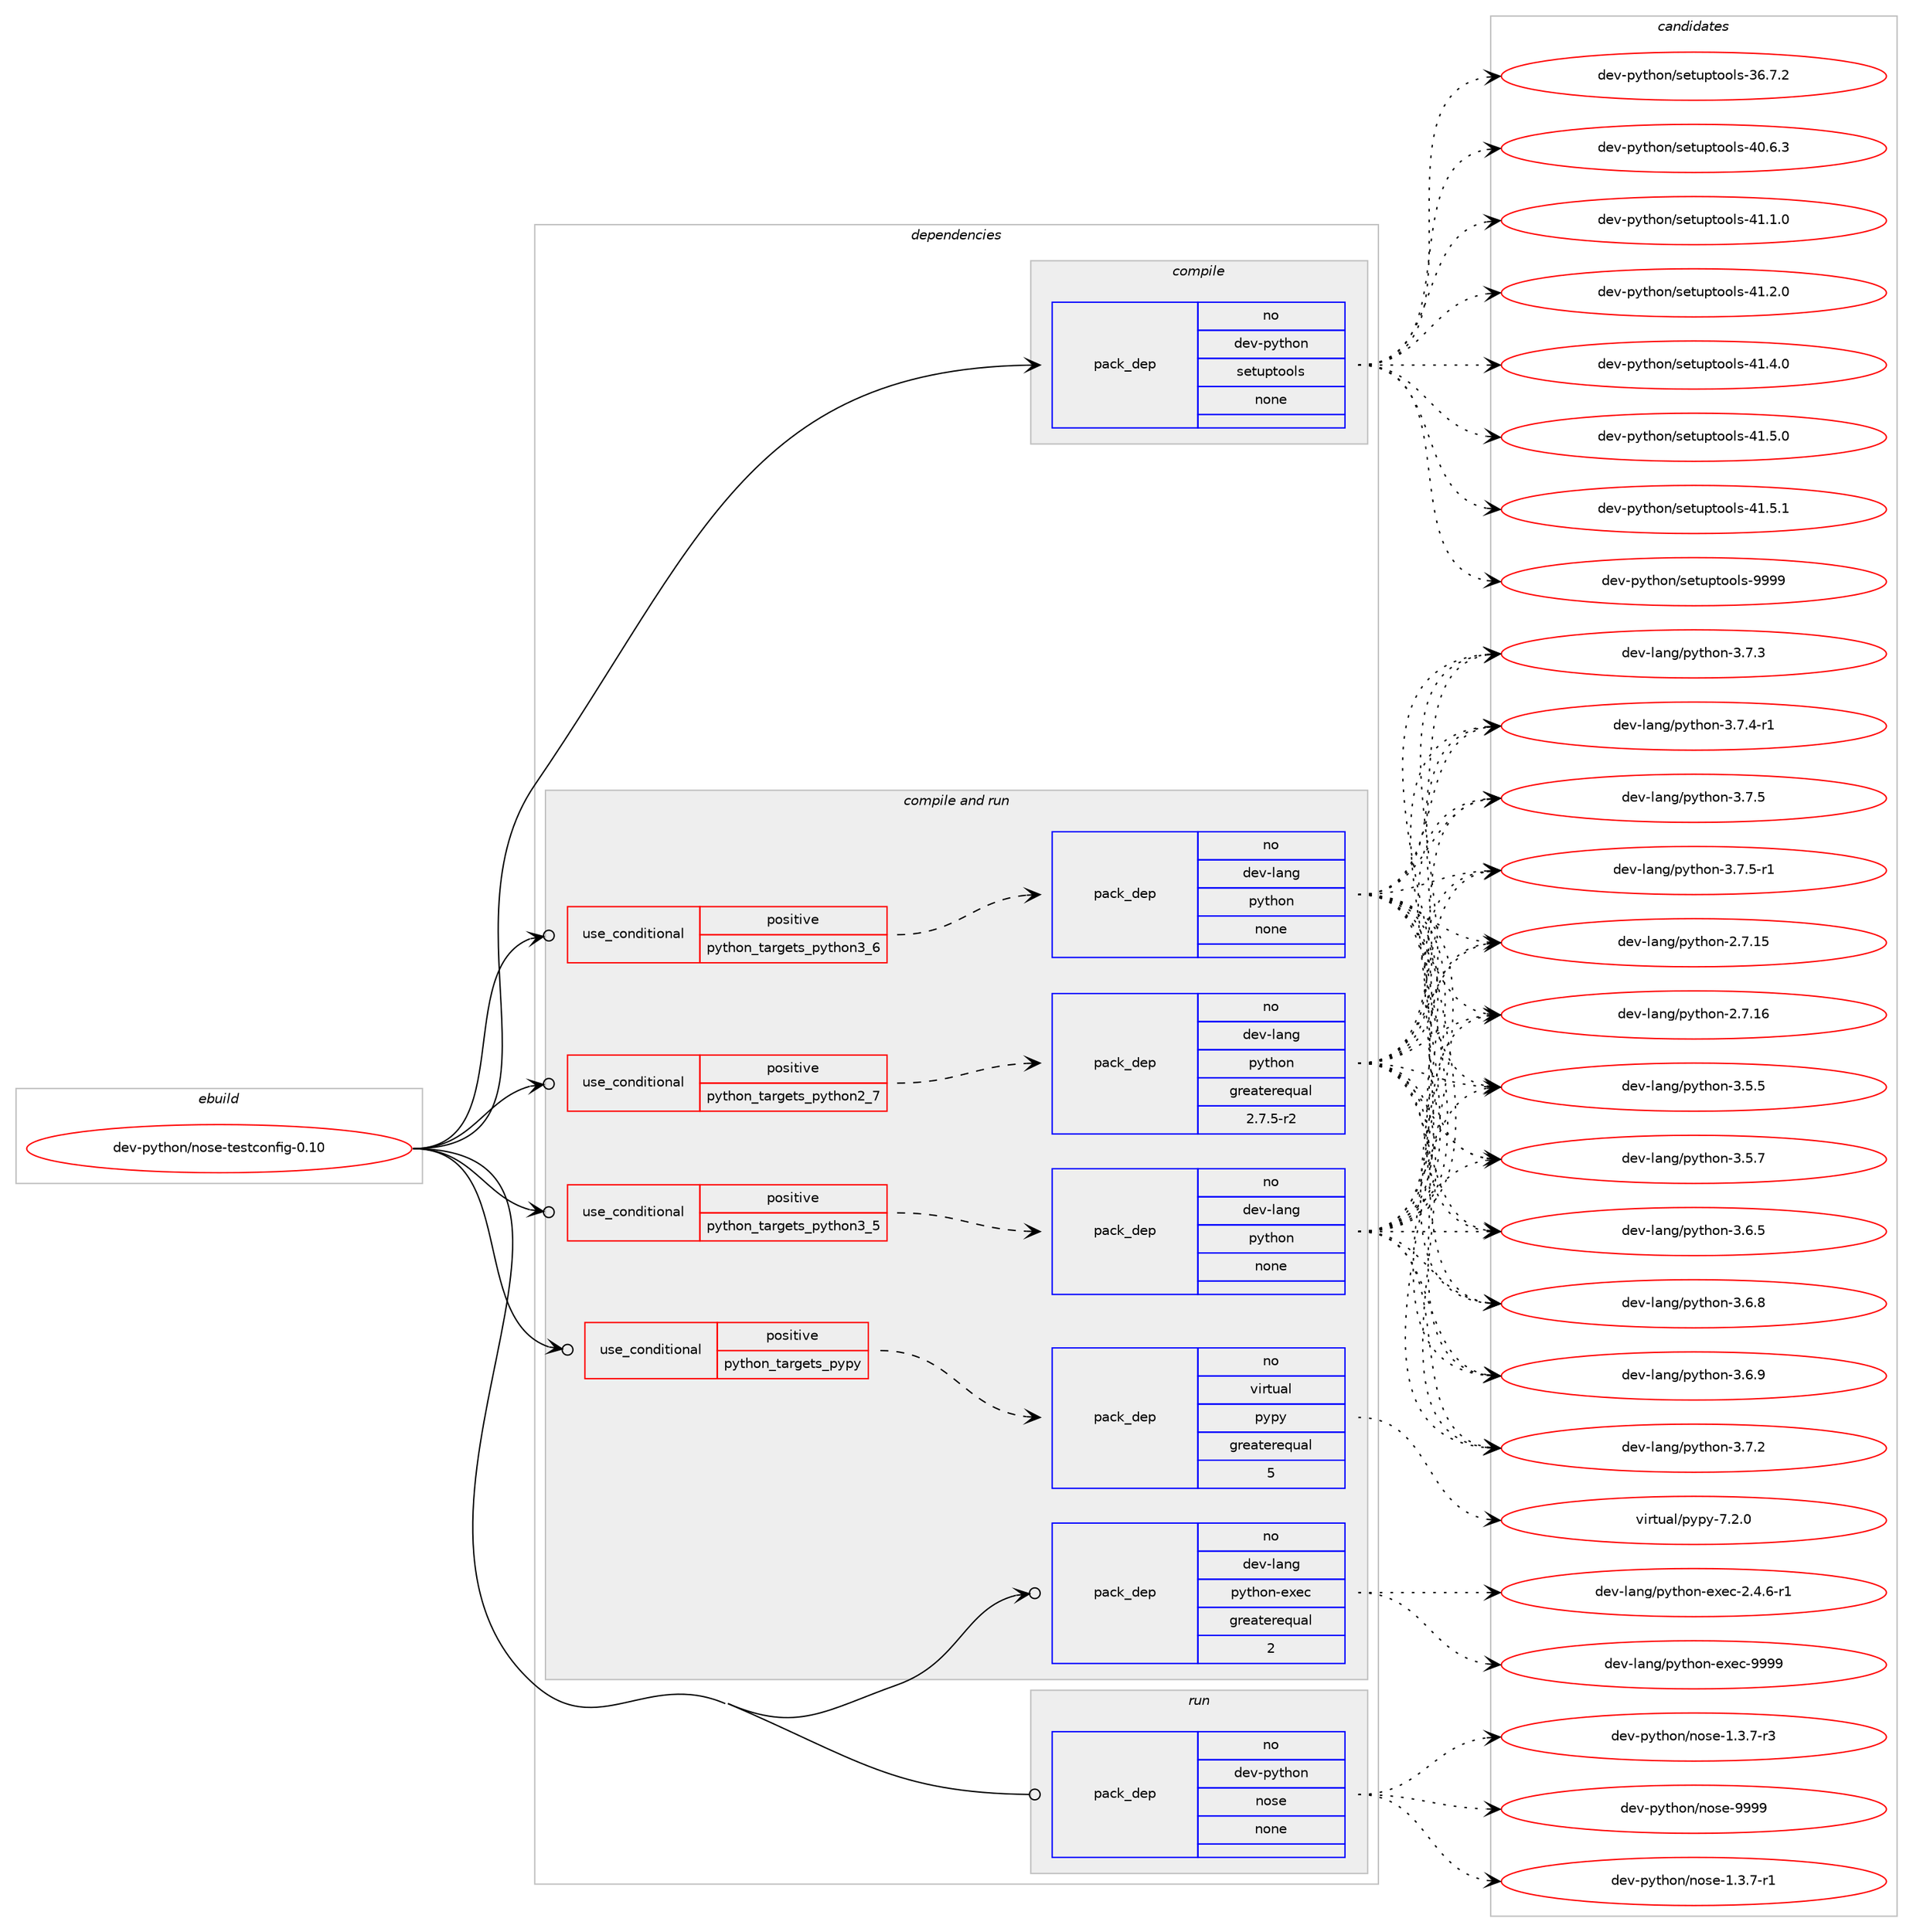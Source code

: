 digraph prolog {

# *************
# Graph options
# *************

newrank=true;
concentrate=true;
compound=true;
graph [rankdir=LR,fontname=Helvetica,fontsize=10,ranksep=1.5];#, ranksep=2.5, nodesep=0.2];
edge  [arrowhead=vee];
node  [fontname=Helvetica,fontsize=10];

# **********
# The ebuild
# **********

subgraph cluster_leftcol {
color=gray;
rank=same;
label=<<i>ebuild</i>>;
id [label="dev-python/nose-testconfig-0.10", color=red, width=4, href="../dev-python/nose-testconfig-0.10.svg"];
}

# ****************
# The dependencies
# ****************

subgraph cluster_midcol {
color=gray;
label=<<i>dependencies</i>>;
subgraph cluster_compile {
fillcolor="#eeeeee";
style=filled;
label=<<i>compile</i>>;
subgraph pack461854 {
dependency616900 [label=<<TABLE BORDER="0" CELLBORDER="1" CELLSPACING="0" CELLPADDING="4" WIDTH="220"><TR><TD ROWSPAN="6" CELLPADDING="30">pack_dep</TD></TR><TR><TD WIDTH="110">no</TD></TR><TR><TD>dev-python</TD></TR><TR><TD>setuptools</TD></TR><TR><TD>none</TD></TR><TR><TD></TD></TR></TABLE>>, shape=none, color=blue];
}
id:e -> dependency616900:w [weight=20,style="solid",arrowhead="vee"];
}
subgraph cluster_compileandrun {
fillcolor="#eeeeee";
style=filled;
label=<<i>compile and run</i>>;
subgraph cond143238 {
dependency616901 [label=<<TABLE BORDER="0" CELLBORDER="1" CELLSPACING="0" CELLPADDING="4"><TR><TD ROWSPAN="3" CELLPADDING="10">use_conditional</TD></TR><TR><TD>positive</TD></TR><TR><TD>python_targets_pypy</TD></TR></TABLE>>, shape=none, color=red];
subgraph pack461855 {
dependency616902 [label=<<TABLE BORDER="0" CELLBORDER="1" CELLSPACING="0" CELLPADDING="4" WIDTH="220"><TR><TD ROWSPAN="6" CELLPADDING="30">pack_dep</TD></TR><TR><TD WIDTH="110">no</TD></TR><TR><TD>virtual</TD></TR><TR><TD>pypy</TD></TR><TR><TD>greaterequal</TD></TR><TR><TD>5</TD></TR></TABLE>>, shape=none, color=blue];
}
dependency616901:e -> dependency616902:w [weight=20,style="dashed",arrowhead="vee"];
}
id:e -> dependency616901:w [weight=20,style="solid",arrowhead="odotvee"];
subgraph cond143239 {
dependency616903 [label=<<TABLE BORDER="0" CELLBORDER="1" CELLSPACING="0" CELLPADDING="4"><TR><TD ROWSPAN="3" CELLPADDING="10">use_conditional</TD></TR><TR><TD>positive</TD></TR><TR><TD>python_targets_python2_7</TD></TR></TABLE>>, shape=none, color=red];
subgraph pack461856 {
dependency616904 [label=<<TABLE BORDER="0" CELLBORDER="1" CELLSPACING="0" CELLPADDING="4" WIDTH="220"><TR><TD ROWSPAN="6" CELLPADDING="30">pack_dep</TD></TR><TR><TD WIDTH="110">no</TD></TR><TR><TD>dev-lang</TD></TR><TR><TD>python</TD></TR><TR><TD>greaterequal</TD></TR><TR><TD>2.7.5-r2</TD></TR></TABLE>>, shape=none, color=blue];
}
dependency616903:e -> dependency616904:w [weight=20,style="dashed",arrowhead="vee"];
}
id:e -> dependency616903:w [weight=20,style="solid",arrowhead="odotvee"];
subgraph cond143240 {
dependency616905 [label=<<TABLE BORDER="0" CELLBORDER="1" CELLSPACING="0" CELLPADDING="4"><TR><TD ROWSPAN="3" CELLPADDING="10">use_conditional</TD></TR><TR><TD>positive</TD></TR><TR><TD>python_targets_python3_5</TD></TR></TABLE>>, shape=none, color=red];
subgraph pack461857 {
dependency616906 [label=<<TABLE BORDER="0" CELLBORDER="1" CELLSPACING="0" CELLPADDING="4" WIDTH="220"><TR><TD ROWSPAN="6" CELLPADDING="30">pack_dep</TD></TR><TR><TD WIDTH="110">no</TD></TR><TR><TD>dev-lang</TD></TR><TR><TD>python</TD></TR><TR><TD>none</TD></TR><TR><TD></TD></TR></TABLE>>, shape=none, color=blue];
}
dependency616905:e -> dependency616906:w [weight=20,style="dashed",arrowhead="vee"];
}
id:e -> dependency616905:w [weight=20,style="solid",arrowhead="odotvee"];
subgraph cond143241 {
dependency616907 [label=<<TABLE BORDER="0" CELLBORDER="1" CELLSPACING="0" CELLPADDING="4"><TR><TD ROWSPAN="3" CELLPADDING="10">use_conditional</TD></TR><TR><TD>positive</TD></TR><TR><TD>python_targets_python3_6</TD></TR></TABLE>>, shape=none, color=red];
subgraph pack461858 {
dependency616908 [label=<<TABLE BORDER="0" CELLBORDER="1" CELLSPACING="0" CELLPADDING="4" WIDTH="220"><TR><TD ROWSPAN="6" CELLPADDING="30">pack_dep</TD></TR><TR><TD WIDTH="110">no</TD></TR><TR><TD>dev-lang</TD></TR><TR><TD>python</TD></TR><TR><TD>none</TD></TR><TR><TD></TD></TR></TABLE>>, shape=none, color=blue];
}
dependency616907:e -> dependency616908:w [weight=20,style="dashed",arrowhead="vee"];
}
id:e -> dependency616907:w [weight=20,style="solid",arrowhead="odotvee"];
subgraph pack461859 {
dependency616909 [label=<<TABLE BORDER="0" CELLBORDER="1" CELLSPACING="0" CELLPADDING="4" WIDTH="220"><TR><TD ROWSPAN="6" CELLPADDING="30">pack_dep</TD></TR><TR><TD WIDTH="110">no</TD></TR><TR><TD>dev-lang</TD></TR><TR><TD>python-exec</TD></TR><TR><TD>greaterequal</TD></TR><TR><TD>2</TD></TR></TABLE>>, shape=none, color=blue];
}
id:e -> dependency616909:w [weight=20,style="solid",arrowhead="odotvee"];
}
subgraph cluster_run {
fillcolor="#eeeeee";
style=filled;
label=<<i>run</i>>;
subgraph pack461860 {
dependency616910 [label=<<TABLE BORDER="0" CELLBORDER="1" CELLSPACING="0" CELLPADDING="4" WIDTH="220"><TR><TD ROWSPAN="6" CELLPADDING="30">pack_dep</TD></TR><TR><TD WIDTH="110">no</TD></TR><TR><TD>dev-python</TD></TR><TR><TD>nose</TD></TR><TR><TD>none</TD></TR><TR><TD></TD></TR></TABLE>>, shape=none, color=blue];
}
id:e -> dependency616910:w [weight=20,style="solid",arrowhead="odot"];
}
}

# **************
# The candidates
# **************

subgraph cluster_choices {
rank=same;
color=gray;
label=<<i>candidates</i>>;

subgraph choice461854 {
color=black;
nodesep=1;
choice100101118451121211161041111104711510111611711211611111110811545515446554650 [label="dev-python/setuptools-36.7.2", color=red, width=4,href="../dev-python/setuptools-36.7.2.svg"];
choice100101118451121211161041111104711510111611711211611111110811545524846544651 [label="dev-python/setuptools-40.6.3", color=red, width=4,href="../dev-python/setuptools-40.6.3.svg"];
choice100101118451121211161041111104711510111611711211611111110811545524946494648 [label="dev-python/setuptools-41.1.0", color=red, width=4,href="../dev-python/setuptools-41.1.0.svg"];
choice100101118451121211161041111104711510111611711211611111110811545524946504648 [label="dev-python/setuptools-41.2.0", color=red, width=4,href="../dev-python/setuptools-41.2.0.svg"];
choice100101118451121211161041111104711510111611711211611111110811545524946524648 [label="dev-python/setuptools-41.4.0", color=red, width=4,href="../dev-python/setuptools-41.4.0.svg"];
choice100101118451121211161041111104711510111611711211611111110811545524946534648 [label="dev-python/setuptools-41.5.0", color=red, width=4,href="../dev-python/setuptools-41.5.0.svg"];
choice100101118451121211161041111104711510111611711211611111110811545524946534649 [label="dev-python/setuptools-41.5.1", color=red, width=4,href="../dev-python/setuptools-41.5.1.svg"];
choice10010111845112121116104111110471151011161171121161111111081154557575757 [label="dev-python/setuptools-9999", color=red, width=4,href="../dev-python/setuptools-9999.svg"];
dependency616900:e -> choice100101118451121211161041111104711510111611711211611111110811545515446554650:w [style=dotted,weight="100"];
dependency616900:e -> choice100101118451121211161041111104711510111611711211611111110811545524846544651:w [style=dotted,weight="100"];
dependency616900:e -> choice100101118451121211161041111104711510111611711211611111110811545524946494648:w [style=dotted,weight="100"];
dependency616900:e -> choice100101118451121211161041111104711510111611711211611111110811545524946504648:w [style=dotted,weight="100"];
dependency616900:e -> choice100101118451121211161041111104711510111611711211611111110811545524946524648:w [style=dotted,weight="100"];
dependency616900:e -> choice100101118451121211161041111104711510111611711211611111110811545524946534648:w [style=dotted,weight="100"];
dependency616900:e -> choice100101118451121211161041111104711510111611711211611111110811545524946534649:w [style=dotted,weight="100"];
dependency616900:e -> choice10010111845112121116104111110471151011161171121161111111081154557575757:w [style=dotted,weight="100"];
}
subgraph choice461855 {
color=black;
nodesep=1;
choice1181051141161179710847112121112121455546504648 [label="virtual/pypy-7.2.0", color=red, width=4,href="../virtual/pypy-7.2.0.svg"];
dependency616902:e -> choice1181051141161179710847112121112121455546504648:w [style=dotted,weight="100"];
}
subgraph choice461856 {
color=black;
nodesep=1;
choice10010111845108971101034711212111610411111045504655464953 [label="dev-lang/python-2.7.15", color=red, width=4,href="../dev-lang/python-2.7.15.svg"];
choice10010111845108971101034711212111610411111045504655464954 [label="dev-lang/python-2.7.16", color=red, width=4,href="../dev-lang/python-2.7.16.svg"];
choice100101118451089711010347112121116104111110455146534653 [label="dev-lang/python-3.5.5", color=red, width=4,href="../dev-lang/python-3.5.5.svg"];
choice100101118451089711010347112121116104111110455146534655 [label="dev-lang/python-3.5.7", color=red, width=4,href="../dev-lang/python-3.5.7.svg"];
choice100101118451089711010347112121116104111110455146544653 [label="dev-lang/python-3.6.5", color=red, width=4,href="../dev-lang/python-3.6.5.svg"];
choice100101118451089711010347112121116104111110455146544656 [label="dev-lang/python-3.6.8", color=red, width=4,href="../dev-lang/python-3.6.8.svg"];
choice100101118451089711010347112121116104111110455146544657 [label="dev-lang/python-3.6.9", color=red, width=4,href="../dev-lang/python-3.6.9.svg"];
choice100101118451089711010347112121116104111110455146554650 [label="dev-lang/python-3.7.2", color=red, width=4,href="../dev-lang/python-3.7.2.svg"];
choice100101118451089711010347112121116104111110455146554651 [label="dev-lang/python-3.7.3", color=red, width=4,href="../dev-lang/python-3.7.3.svg"];
choice1001011184510897110103471121211161041111104551465546524511449 [label="dev-lang/python-3.7.4-r1", color=red, width=4,href="../dev-lang/python-3.7.4-r1.svg"];
choice100101118451089711010347112121116104111110455146554653 [label="dev-lang/python-3.7.5", color=red, width=4,href="../dev-lang/python-3.7.5.svg"];
choice1001011184510897110103471121211161041111104551465546534511449 [label="dev-lang/python-3.7.5-r1", color=red, width=4,href="../dev-lang/python-3.7.5-r1.svg"];
dependency616904:e -> choice10010111845108971101034711212111610411111045504655464953:w [style=dotted,weight="100"];
dependency616904:e -> choice10010111845108971101034711212111610411111045504655464954:w [style=dotted,weight="100"];
dependency616904:e -> choice100101118451089711010347112121116104111110455146534653:w [style=dotted,weight="100"];
dependency616904:e -> choice100101118451089711010347112121116104111110455146534655:w [style=dotted,weight="100"];
dependency616904:e -> choice100101118451089711010347112121116104111110455146544653:w [style=dotted,weight="100"];
dependency616904:e -> choice100101118451089711010347112121116104111110455146544656:w [style=dotted,weight="100"];
dependency616904:e -> choice100101118451089711010347112121116104111110455146544657:w [style=dotted,weight="100"];
dependency616904:e -> choice100101118451089711010347112121116104111110455146554650:w [style=dotted,weight="100"];
dependency616904:e -> choice100101118451089711010347112121116104111110455146554651:w [style=dotted,weight="100"];
dependency616904:e -> choice1001011184510897110103471121211161041111104551465546524511449:w [style=dotted,weight="100"];
dependency616904:e -> choice100101118451089711010347112121116104111110455146554653:w [style=dotted,weight="100"];
dependency616904:e -> choice1001011184510897110103471121211161041111104551465546534511449:w [style=dotted,weight="100"];
}
subgraph choice461857 {
color=black;
nodesep=1;
choice10010111845108971101034711212111610411111045504655464953 [label="dev-lang/python-2.7.15", color=red, width=4,href="../dev-lang/python-2.7.15.svg"];
choice10010111845108971101034711212111610411111045504655464954 [label="dev-lang/python-2.7.16", color=red, width=4,href="../dev-lang/python-2.7.16.svg"];
choice100101118451089711010347112121116104111110455146534653 [label="dev-lang/python-3.5.5", color=red, width=4,href="../dev-lang/python-3.5.5.svg"];
choice100101118451089711010347112121116104111110455146534655 [label="dev-lang/python-3.5.7", color=red, width=4,href="../dev-lang/python-3.5.7.svg"];
choice100101118451089711010347112121116104111110455146544653 [label="dev-lang/python-3.6.5", color=red, width=4,href="../dev-lang/python-3.6.5.svg"];
choice100101118451089711010347112121116104111110455146544656 [label="dev-lang/python-3.6.8", color=red, width=4,href="../dev-lang/python-3.6.8.svg"];
choice100101118451089711010347112121116104111110455146544657 [label="dev-lang/python-3.6.9", color=red, width=4,href="../dev-lang/python-3.6.9.svg"];
choice100101118451089711010347112121116104111110455146554650 [label="dev-lang/python-3.7.2", color=red, width=4,href="../dev-lang/python-3.7.2.svg"];
choice100101118451089711010347112121116104111110455146554651 [label="dev-lang/python-3.7.3", color=red, width=4,href="../dev-lang/python-3.7.3.svg"];
choice1001011184510897110103471121211161041111104551465546524511449 [label="dev-lang/python-3.7.4-r1", color=red, width=4,href="../dev-lang/python-3.7.4-r1.svg"];
choice100101118451089711010347112121116104111110455146554653 [label="dev-lang/python-3.7.5", color=red, width=4,href="../dev-lang/python-3.7.5.svg"];
choice1001011184510897110103471121211161041111104551465546534511449 [label="dev-lang/python-3.7.5-r1", color=red, width=4,href="../dev-lang/python-3.7.5-r1.svg"];
dependency616906:e -> choice10010111845108971101034711212111610411111045504655464953:w [style=dotted,weight="100"];
dependency616906:e -> choice10010111845108971101034711212111610411111045504655464954:w [style=dotted,weight="100"];
dependency616906:e -> choice100101118451089711010347112121116104111110455146534653:w [style=dotted,weight="100"];
dependency616906:e -> choice100101118451089711010347112121116104111110455146534655:w [style=dotted,weight="100"];
dependency616906:e -> choice100101118451089711010347112121116104111110455146544653:w [style=dotted,weight="100"];
dependency616906:e -> choice100101118451089711010347112121116104111110455146544656:w [style=dotted,weight="100"];
dependency616906:e -> choice100101118451089711010347112121116104111110455146544657:w [style=dotted,weight="100"];
dependency616906:e -> choice100101118451089711010347112121116104111110455146554650:w [style=dotted,weight="100"];
dependency616906:e -> choice100101118451089711010347112121116104111110455146554651:w [style=dotted,weight="100"];
dependency616906:e -> choice1001011184510897110103471121211161041111104551465546524511449:w [style=dotted,weight="100"];
dependency616906:e -> choice100101118451089711010347112121116104111110455146554653:w [style=dotted,weight="100"];
dependency616906:e -> choice1001011184510897110103471121211161041111104551465546534511449:w [style=dotted,weight="100"];
}
subgraph choice461858 {
color=black;
nodesep=1;
choice10010111845108971101034711212111610411111045504655464953 [label="dev-lang/python-2.7.15", color=red, width=4,href="../dev-lang/python-2.7.15.svg"];
choice10010111845108971101034711212111610411111045504655464954 [label="dev-lang/python-2.7.16", color=red, width=4,href="../dev-lang/python-2.7.16.svg"];
choice100101118451089711010347112121116104111110455146534653 [label="dev-lang/python-3.5.5", color=red, width=4,href="../dev-lang/python-3.5.5.svg"];
choice100101118451089711010347112121116104111110455146534655 [label="dev-lang/python-3.5.7", color=red, width=4,href="../dev-lang/python-3.5.7.svg"];
choice100101118451089711010347112121116104111110455146544653 [label="dev-lang/python-3.6.5", color=red, width=4,href="../dev-lang/python-3.6.5.svg"];
choice100101118451089711010347112121116104111110455146544656 [label="dev-lang/python-3.6.8", color=red, width=4,href="../dev-lang/python-3.6.8.svg"];
choice100101118451089711010347112121116104111110455146544657 [label="dev-lang/python-3.6.9", color=red, width=4,href="../dev-lang/python-3.6.9.svg"];
choice100101118451089711010347112121116104111110455146554650 [label="dev-lang/python-3.7.2", color=red, width=4,href="../dev-lang/python-3.7.2.svg"];
choice100101118451089711010347112121116104111110455146554651 [label="dev-lang/python-3.7.3", color=red, width=4,href="../dev-lang/python-3.7.3.svg"];
choice1001011184510897110103471121211161041111104551465546524511449 [label="dev-lang/python-3.7.4-r1", color=red, width=4,href="../dev-lang/python-3.7.4-r1.svg"];
choice100101118451089711010347112121116104111110455146554653 [label="dev-lang/python-3.7.5", color=red, width=4,href="../dev-lang/python-3.7.5.svg"];
choice1001011184510897110103471121211161041111104551465546534511449 [label="dev-lang/python-3.7.5-r1", color=red, width=4,href="../dev-lang/python-3.7.5-r1.svg"];
dependency616908:e -> choice10010111845108971101034711212111610411111045504655464953:w [style=dotted,weight="100"];
dependency616908:e -> choice10010111845108971101034711212111610411111045504655464954:w [style=dotted,weight="100"];
dependency616908:e -> choice100101118451089711010347112121116104111110455146534653:w [style=dotted,weight="100"];
dependency616908:e -> choice100101118451089711010347112121116104111110455146534655:w [style=dotted,weight="100"];
dependency616908:e -> choice100101118451089711010347112121116104111110455146544653:w [style=dotted,weight="100"];
dependency616908:e -> choice100101118451089711010347112121116104111110455146544656:w [style=dotted,weight="100"];
dependency616908:e -> choice100101118451089711010347112121116104111110455146544657:w [style=dotted,weight="100"];
dependency616908:e -> choice100101118451089711010347112121116104111110455146554650:w [style=dotted,weight="100"];
dependency616908:e -> choice100101118451089711010347112121116104111110455146554651:w [style=dotted,weight="100"];
dependency616908:e -> choice1001011184510897110103471121211161041111104551465546524511449:w [style=dotted,weight="100"];
dependency616908:e -> choice100101118451089711010347112121116104111110455146554653:w [style=dotted,weight="100"];
dependency616908:e -> choice1001011184510897110103471121211161041111104551465546534511449:w [style=dotted,weight="100"];
}
subgraph choice461859 {
color=black;
nodesep=1;
choice10010111845108971101034711212111610411111045101120101994550465246544511449 [label="dev-lang/python-exec-2.4.6-r1", color=red, width=4,href="../dev-lang/python-exec-2.4.6-r1.svg"];
choice10010111845108971101034711212111610411111045101120101994557575757 [label="dev-lang/python-exec-9999", color=red, width=4,href="../dev-lang/python-exec-9999.svg"];
dependency616909:e -> choice10010111845108971101034711212111610411111045101120101994550465246544511449:w [style=dotted,weight="100"];
dependency616909:e -> choice10010111845108971101034711212111610411111045101120101994557575757:w [style=dotted,weight="100"];
}
subgraph choice461860 {
color=black;
nodesep=1;
choice10010111845112121116104111110471101111151014549465146554511449 [label="dev-python/nose-1.3.7-r1", color=red, width=4,href="../dev-python/nose-1.3.7-r1.svg"];
choice10010111845112121116104111110471101111151014549465146554511451 [label="dev-python/nose-1.3.7-r3", color=red, width=4,href="../dev-python/nose-1.3.7-r3.svg"];
choice10010111845112121116104111110471101111151014557575757 [label="dev-python/nose-9999", color=red, width=4,href="../dev-python/nose-9999.svg"];
dependency616910:e -> choice10010111845112121116104111110471101111151014549465146554511449:w [style=dotted,weight="100"];
dependency616910:e -> choice10010111845112121116104111110471101111151014549465146554511451:w [style=dotted,weight="100"];
dependency616910:e -> choice10010111845112121116104111110471101111151014557575757:w [style=dotted,weight="100"];
}
}

}
